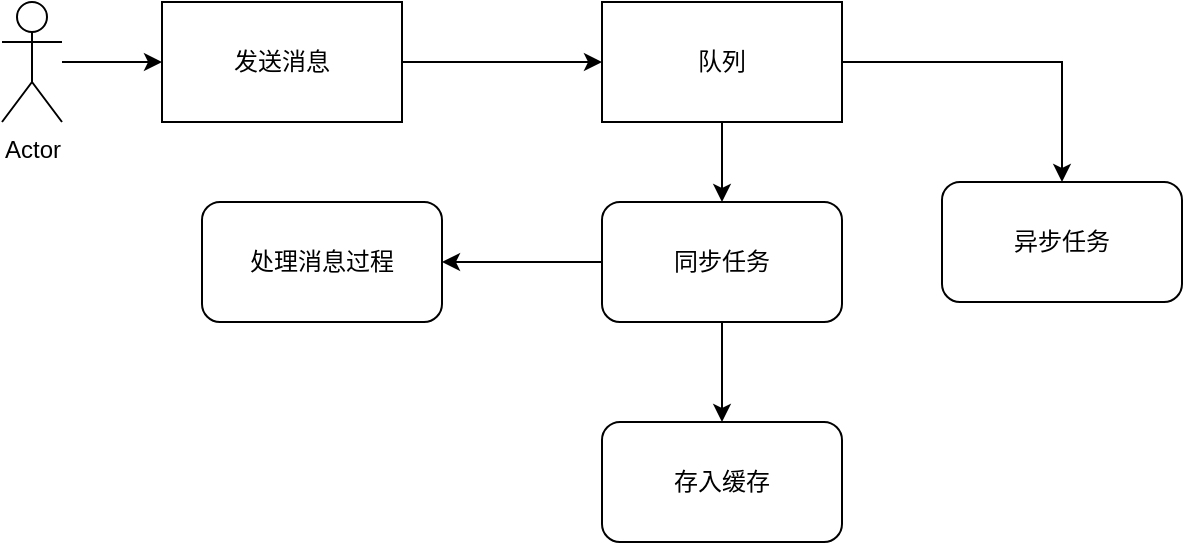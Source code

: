 <mxfile version="14.7.1" type="github">
  <diagram id="AQ8A16Y2e5UGM0H-IAkx" name="Page-1">
    <mxGraphModel dx="782" dy="437" grid="1" gridSize="10" guides="1" tooltips="1" connect="1" arrows="1" fold="1" page="1" pageScale="1" pageWidth="827" pageHeight="1169" math="0" shadow="0">
      <root>
        <mxCell id="0" />
        <mxCell id="1" parent="0" />
        <mxCell id="01rf1_7VFEJ_MJrwa42o-5" style="edgeStyle=orthogonalEdgeStyle;rounded=0;orthogonalLoop=1;jettySize=auto;html=1;entryX=0;entryY=0.5;entryDx=0;entryDy=0;" edge="1" parent="1" source="01rf1_7VFEJ_MJrwa42o-1" target="01rf1_7VFEJ_MJrwa42o-4">
          <mxGeometry relative="1" as="geometry" />
        </mxCell>
        <mxCell id="01rf1_7VFEJ_MJrwa42o-1" value="发送消息" style="rounded=0;whiteSpace=wrap;html=1;" vertex="1" parent="1">
          <mxGeometry x="120" y="180" width="120" height="60" as="geometry" />
        </mxCell>
        <mxCell id="01rf1_7VFEJ_MJrwa42o-3" style="edgeStyle=orthogonalEdgeStyle;rounded=0;orthogonalLoop=1;jettySize=auto;html=1;" edge="1" parent="1" source="01rf1_7VFEJ_MJrwa42o-2" target="01rf1_7VFEJ_MJrwa42o-1">
          <mxGeometry relative="1" as="geometry" />
        </mxCell>
        <mxCell id="01rf1_7VFEJ_MJrwa42o-2" value="Actor" style="shape=umlActor;verticalLabelPosition=bottom;verticalAlign=top;html=1;outlineConnect=0;" vertex="1" parent="1">
          <mxGeometry x="40" y="180" width="30" height="60" as="geometry" />
        </mxCell>
        <mxCell id="01rf1_7VFEJ_MJrwa42o-8" style="edgeStyle=orthogonalEdgeStyle;rounded=0;orthogonalLoop=1;jettySize=auto;html=1;entryX=0.5;entryY=0;entryDx=0;entryDy=0;" edge="1" parent="1" source="01rf1_7VFEJ_MJrwa42o-4" target="01rf1_7VFEJ_MJrwa42o-6">
          <mxGeometry relative="1" as="geometry" />
        </mxCell>
        <mxCell id="01rf1_7VFEJ_MJrwa42o-10" style="edgeStyle=orthogonalEdgeStyle;rounded=0;orthogonalLoop=1;jettySize=auto;html=1;" edge="1" parent="1" source="01rf1_7VFEJ_MJrwa42o-4" target="01rf1_7VFEJ_MJrwa42o-7">
          <mxGeometry relative="1" as="geometry" />
        </mxCell>
        <mxCell id="01rf1_7VFEJ_MJrwa42o-4" value="队列" style="rounded=0;whiteSpace=wrap;html=1;" vertex="1" parent="1">
          <mxGeometry x="340" y="180" width="120" height="60" as="geometry" />
        </mxCell>
        <mxCell id="01rf1_7VFEJ_MJrwa42o-12" value="" style="edgeStyle=orthogonalEdgeStyle;rounded=0;orthogonalLoop=1;jettySize=auto;html=1;" edge="1" parent="1" source="01rf1_7VFEJ_MJrwa42o-6" target="01rf1_7VFEJ_MJrwa42o-11">
          <mxGeometry relative="1" as="geometry" />
        </mxCell>
        <mxCell id="01rf1_7VFEJ_MJrwa42o-14" value="" style="edgeStyle=orthogonalEdgeStyle;rounded=0;orthogonalLoop=1;jettySize=auto;html=1;" edge="1" parent="1" source="01rf1_7VFEJ_MJrwa42o-6" target="01rf1_7VFEJ_MJrwa42o-13">
          <mxGeometry relative="1" as="geometry" />
        </mxCell>
        <mxCell id="01rf1_7VFEJ_MJrwa42o-6" value="同步任务" style="rounded=1;whiteSpace=wrap;html=1;" vertex="1" parent="1">
          <mxGeometry x="340" y="280" width="120" height="60" as="geometry" />
        </mxCell>
        <mxCell id="01rf1_7VFEJ_MJrwa42o-7" value="异步任务" style="rounded=1;whiteSpace=wrap;html=1;" vertex="1" parent="1">
          <mxGeometry x="510" y="270" width="120" height="60" as="geometry" />
        </mxCell>
        <mxCell id="01rf1_7VFEJ_MJrwa42o-11" value="处理消息过程" style="rounded=1;whiteSpace=wrap;html=1;" vertex="1" parent="1">
          <mxGeometry x="140" y="280" width="120" height="60" as="geometry" />
        </mxCell>
        <mxCell id="01rf1_7VFEJ_MJrwa42o-13" value="存入缓存" style="rounded=1;whiteSpace=wrap;html=1;" vertex="1" parent="1">
          <mxGeometry x="340" y="390" width="120" height="60" as="geometry" />
        </mxCell>
      </root>
    </mxGraphModel>
  </diagram>
</mxfile>
